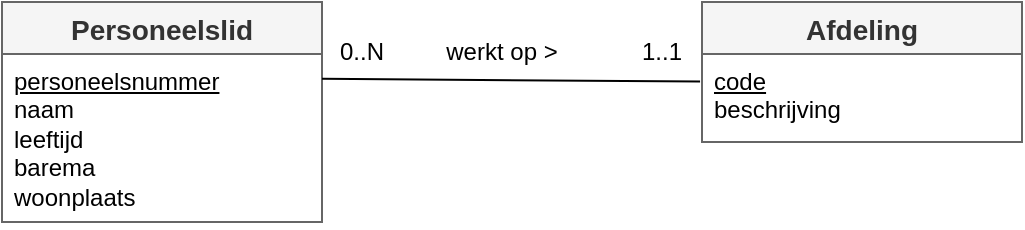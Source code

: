 <mxfile version="28.2.8">
  <diagram name="Pagina-1" id="T0Z0NgwGoJkP1bl11Ixr">
    <mxGraphModel dx="464" dy="832" grid="1" gridSize="10" guides="1" tooltips="1" connect="1" arrows="1" fold="1" page="1" pageScale="1" pageWidth="827" pageHeight="1169" math="0" shadow="0">
      <root>
        <mxCell id="0" />
        <mxCell id="1" parent="0" />
        <mxCell id="POzjCs6mgWSwgHTXN2Z4-1" value="Personeelslid" style="swimlane;fontStyle=1;childLayout=stackLayout;horizontal=1;startSize=26;horizontalStack=0;resizeParent=1;resizeParentMax=0;resizeLast=0;collapsible=1;marginBottom=0;align=center;fontSize=14;strokeColor=#666666;fillColor=#f5f5f5;fontColor=#333333;" vertex="1" parent="1">
          <mxGeometry x="40" y="80" width="160" height="110" as="geometry" />
        </mxCell>
        <mxCell id="POzjCs6mgWSwgHTXN2Z4-2" value="&lt;u&gt;personeelsnummer&lt;/u&gt;&lt;div&gt;naam&lt;/div&gt;&lt;div&gt;leeftijd&lt;/div&gt;&lt;div&gt;barema&lt;/div&gt;&lt;div&gt;woonplaats&lt;/div&gt;" style="text;strokeColor=none;fillColor=none;spacingLeft=4;spacingRight=4;overflow=hidden;rotatable=0;points=[[0,0.5],[1,0.5]];portConstraint=eastwest;fontSize=12;html=1;" vertex="1" parent="POzjCs6mgWSwgHTXN2Z4-1">
          <mxGeometry y="26" width="160" height="84" as="geometry" />
        </mxCell>
        <mxCell id="POzjCs6mgWSwgHTXN2Z4-3" value="Afdeling" style="swimlane;fontStyle=1;childLayout=stackLayout;horizontal=1;startSize=26;horizontalStack=0;resizeParent=1;resizeParentMax=0;resizeLast=0;collapsible=1;marginBottom=0;align=center;fontSize=14;strokeColor=#666666;fillColor=#f5f5f5;fontColor=#333333;" vertex="1" parent="1">
          <mxGeometry x="390" y="80" width="160" height="70" as="geometry" />
        </mxCell>
        <mxCell id="POzjCs6mgWSwgHTXN2Z4-4" value="&lt;u&gt;code&lt;/u&gt;&lt;br&gt;beschrijving" style="text;strokeColor=none;fillColor=none;spacingLeft=4;spacingRight=4;overflow=hidden;rotatable=0;points=[[0,0.5],[1,0.5]];portConstraint=eastwest;fontSize=12;html=1;" vertex="1" parent="POzjCs6mgWSwgHTXN2Z4-3">
          <mxGeometry y="26" width="160" height="44" as="geometry" />
        </mxCell>
        <mxCell id="POzjCs6mgWSwgHTXN2Z4-5" value="" style="endArrow=none;html=1;rounded=0;exitX=1;exitY=0.148;exitDx=0;exitDy=0;exitPerimeter=0;entryX=-0.006;entryY=0.313;entryDx=0;entryDy=0;entryPerimeter=0;" edge="1" parent="1" source="POzjCs6mgWSwgHTXN2Z4-2" target="POzjCs6mgWSwgHTXN2Z4-4">
          <mxGeometry width="50" height="50" relative="1" as="geometry">
            <mxPoint x="250" y="220" as="sourcePoint" />
            <mxPoint x="300" y="170" as="targetPoint" />
          </mxGeometry>
        </mxCell>
        <mxCell id="POzjCs6mgWSwgHTXN2Z4-6" value="werkt op &amp;gt;" style="text;html=1;whiteSpace=wrap;strokeColor=none;fillColor=none;align=center;verticalAlign=middle;rounded=0;" vertex="1" parent="1">
          <mxGeometry x="260" y="90" width="60" height="30" as="geometry" />
        </mxCell>
        <mxCell id="POzjCs6mgWSwgHTXN2Z4-7" value="0..N" style="text;html=1;whiteSpace=wrap;strokeColor=none;fillColor=none;align=center;verticalAlign=middle;rounded=0;" vertex="1" parent="1">
          <mxGeometry x="190" y="90" width="60" height="30" as="geometry" />
        </mxCell>
        <mxCell id="POzjCs6mgWSwgHTXN2Z4-8" value="1..1" style="text;html=1;whiteSpace=wrap;strokeColor=none;fillColor=none;align=center;verticalAlign=middle;rounded=0;" vertex="1" parent="1">
          <mxGeometry x="340" y="90" width="60" height="30" as="geometry" />
        </mxCell>
      </root>
    </mxGraphModel>
  </diagram>
</mxfile>
